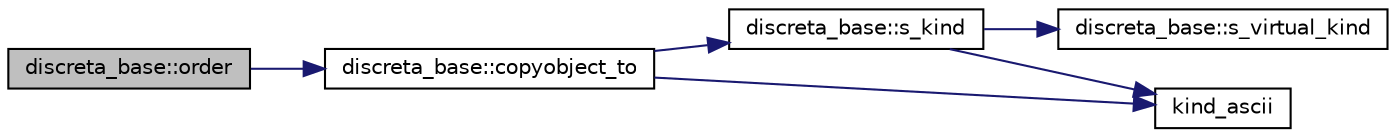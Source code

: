 digraph "discreta_base::order"
{
  edge [fontname="Helvetica",fontsize="10",labelfontname="Helvetica",labelfontsize="10"];
  node [fontname="Helvetica",fontsize="10",shape=record];
  rankdir="LR";
  Node14872 [label="discreta_base::order",height=0.2,width=0.4,color="black", fillcolor="grey75", style="filled", fontcolor="black"];
  Node14872 -> Node14873 [color="midnightblue",fontsize="10",style="solid",fontname="Helvetica"];
  Node14873 [label="discreta_base::copyobject_to",height=0.2,width=0.4,color="black", fillcolor="white", style="filled",URL="$d7/d71/classdiscreta__base.html#a33180628d9ced231267229b3564790f3"];
  Node14873 -> Node14874 [color="midnightblue",fontsize="10",style="solid",fontname="Helvetica"];
  Node14874 [label="discreta_base::s_kind",height=0.2,width=0.4,color="black", fillcolor="white", style="filled",URL="$d7/d71/classdiscreta__base.html#a8a830025c74adbbc3362418a7c2ba157"];
  Node14874 -> Node14875 [color="midnightblue",fontsize="10",style="solid",fontname="Helvetica"];
  Node14875 [label="discreta_base::s_virtual_kind",height=0.2,width=0.4,color="black", fillcolor="white", style="filled",URL="$d7/d71/classdiscreta__base.html#a52778a6d6943a468be083d0785d418fb"];
  Node14874 -> Node14876 [color="midnightblue",fontsize="10",style="solid",fontname="Helvetica"];
  Node14876 [label="kind_ascii",height=0.2,width=0.4,color="black", fillcolor="white", style="filled",URL="$d9/d60/discreta_8h.html#ad0ce825a9f29bc6cec27e1b64cfe27bf"];
  Node14873 -> Node14876 [color="midnightblue",fontsize="10",style="solid",fontname="Helvetica"];
}
